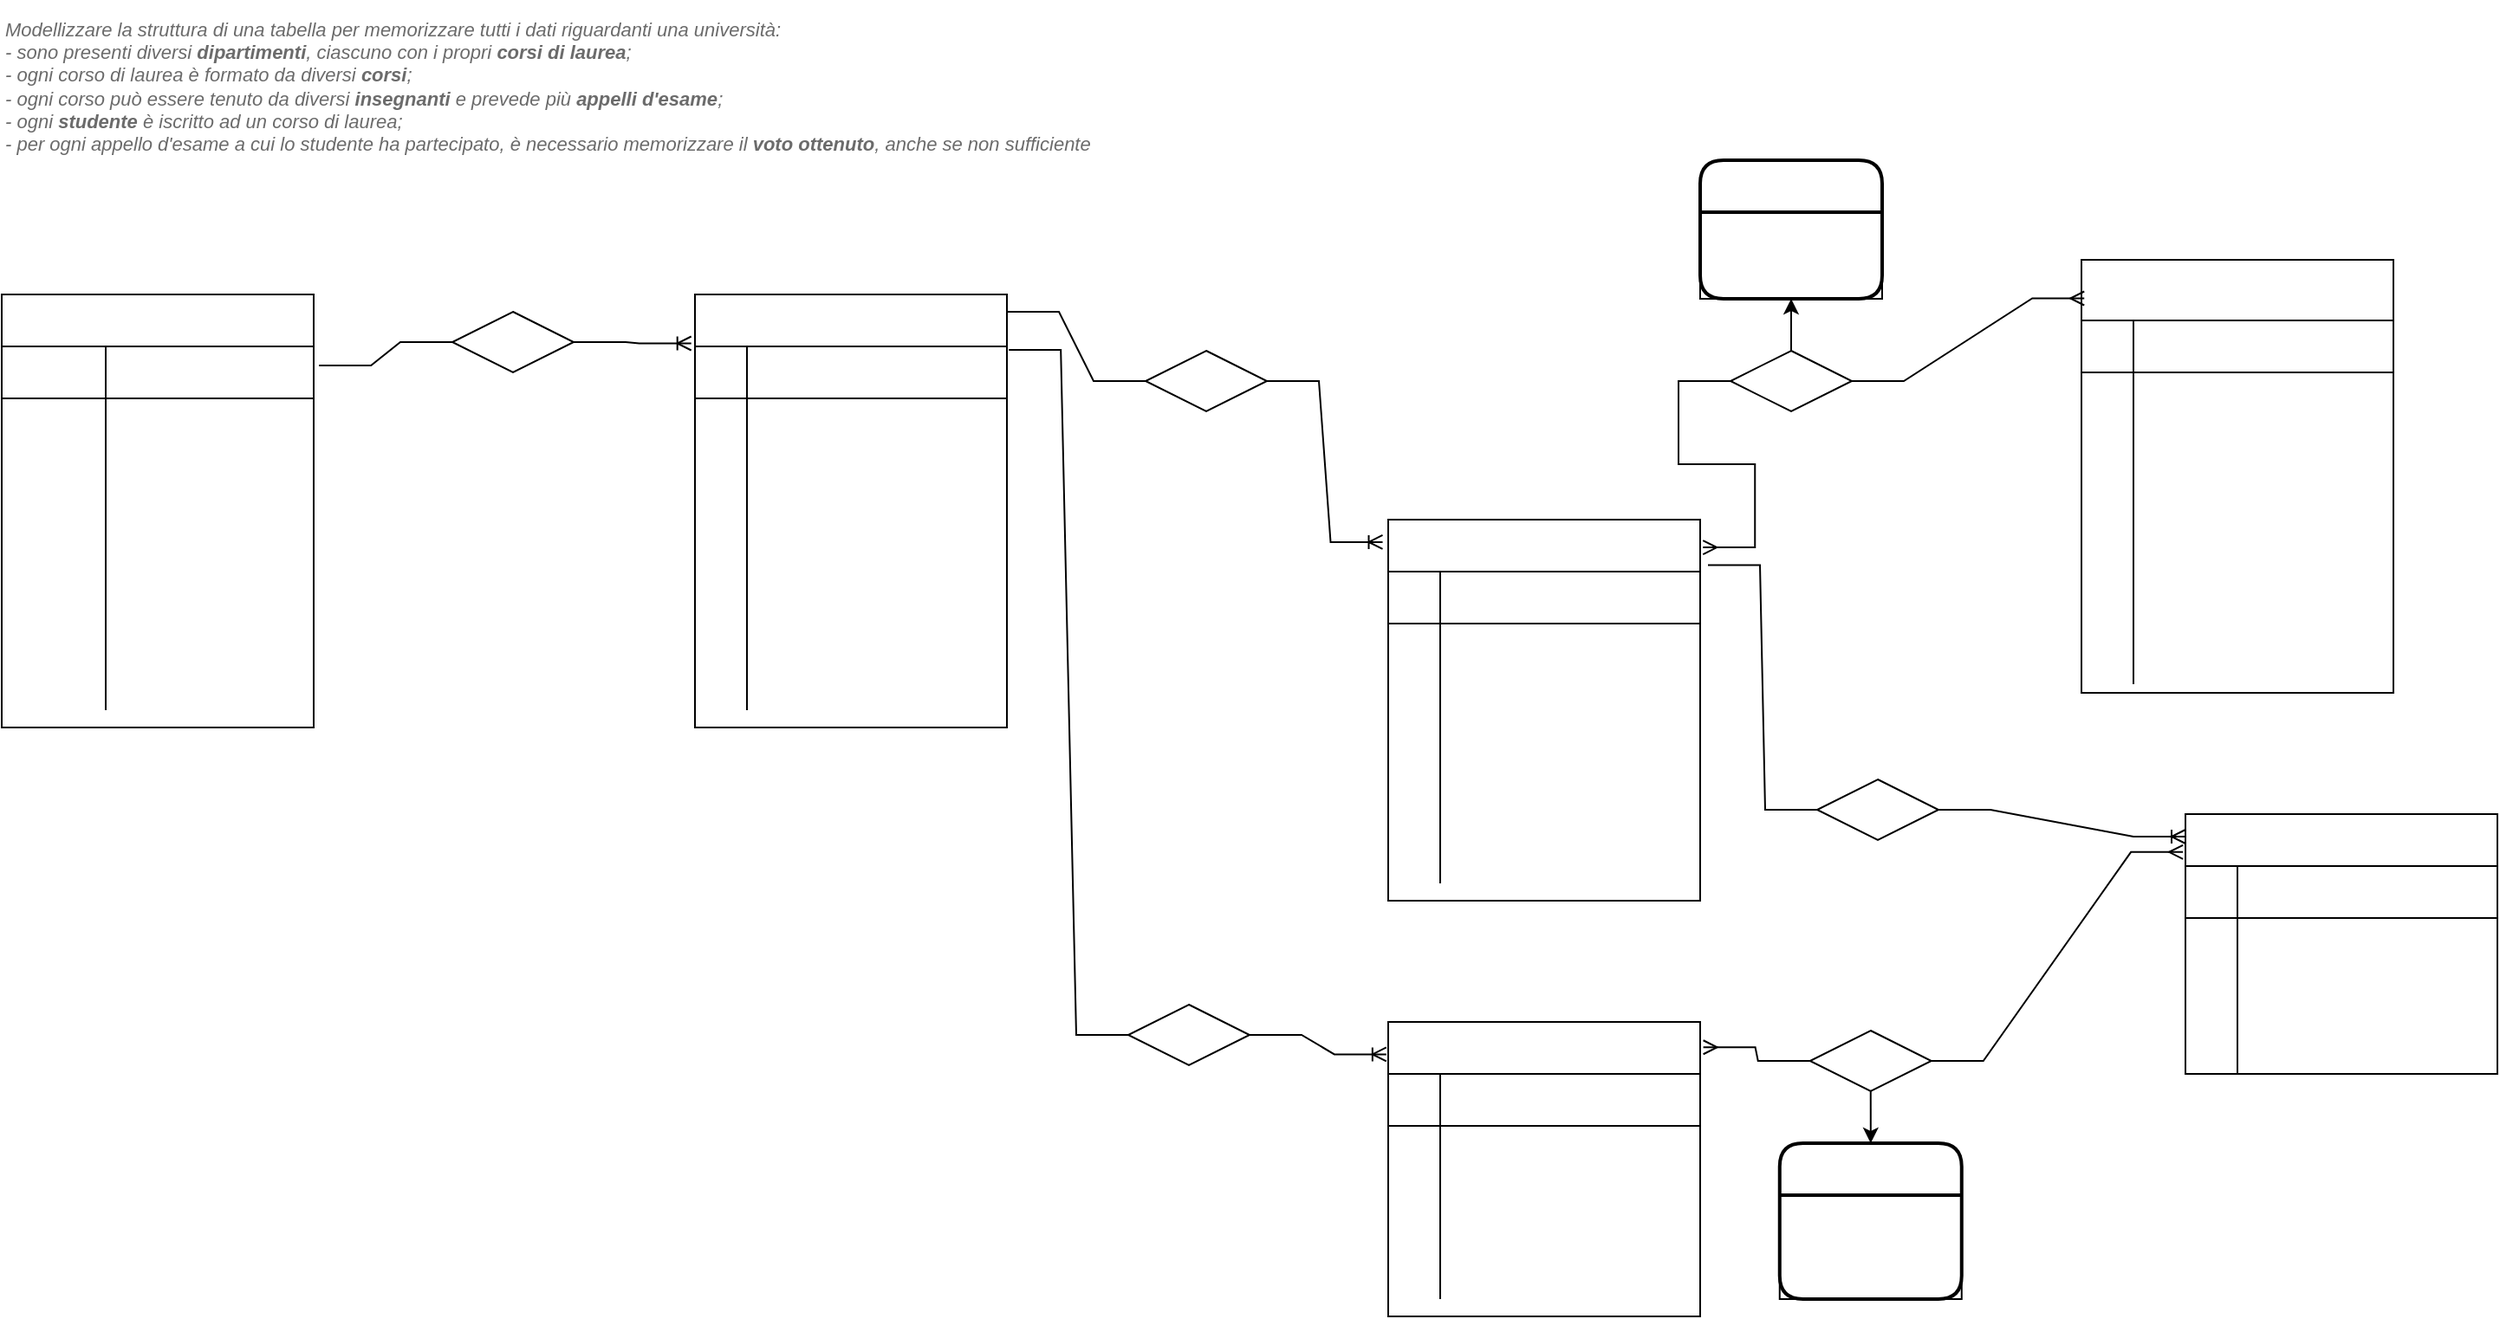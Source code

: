 <mxfile>
    <diagram id="NQWvGVCaXqW3IwU3d1I7" name="Page-1">
        <mxGraphModel dx="1743" dy="1317" grid="0" gridSize="15" guides="1" tooltips="1" connect="1" arrows="1" fold="1" page="1" pageScale="1" pageWidth="1654" pageHeight="1169" background="none" math="0" shadow="0">
            <root>
                <mxCell id="0"/>
                <mxCell id="1" parent="0"/>
                <mxCell id="f3m7gQSX98oSTVzDshyP-1" value="&lt;font color=&quot;#6b6b6b&quot;&gt;&lt;span style=&quot;font-size: 11px&quot;&gt;Modellizzare la struttura di una tabella per memorizzare tutti i dati riguardanti una università:&lt;/span&gt;&lt;br style=&quot;box-sizing: inherit ; font-size: 11px&quot;&gt;&lt;span style=&quot;font-size: 11px&quot;&gt;- sono presenti diversi &lt;b&gt;dipartimenti&lt;/b&gt;, ciascuno con i propri &lt;b&gt;corsi di laurea&lt;/b&gt;;&lt;/span&gt;&lt;br style=&quot;box-sizing: inherit ; font-size: 11px&quot;&gt;&lt;span style=&quot;font-size: 11px&quot;&gt;- ogni corso di laurea è formato da diversi &lt;b&gt;corsi&lt;/b&gt;;&lt;/span&gt;&lt;br style=&quot;box-sizing: inherit ; font-size: 11px&quot;&gt;&lt;span style=&quot;font-size: 11px&quot;&gt;- ogni corso può essere tenuto da diversi &lt;b&gt;insegnanti &lt;/b&gt;e prevede più &lt;b&gt;appelli d'esame&lt;/b&gt;;&lt;/span&gt;&lt;br style=&quot;box-sizing: inherit ; font-size: 11px&quot;&gt;&lt;span style=&quot;font-size: 11px&quot;&gt;- ogni &lt;b&gt;studente &lt;/b&gt;è iscritto ad un corso di laurea;&lt;/span&gt;&lt;br style=&quot;box-sizing: inherit ; font-size: 11px&quot;&gt;&lt;span style=&quot;font-size: 11px&quot;&gt;- per ogni appello d'esame a cui lo studente ha partecipato, è necessario memorizzare il &lt;b&gt;voto ottenuto&lt;/b&gt;, anche se non sufficiente&lt;/span&gt;&lt;/font&gt;" style="text;html=1;strokeColor=none;fillColor=none;align=left;verticalAlign=middle;whiteSpace=wrap;rounded=0;fontColor=#A3A3A3;fontStyle=2;fontSize=11;" parent="1" vertex="1">
                    <mxGeometry x="40" y="30" width="640" height="100" as="geometry"/>
                </mxCell>
                <mxCell id="f3m7gQSX98oSTVzDshyP-2" value="departments" style="shape=table;startSize=30;container=1;collapsible=1;childLayout=tableLayout;fixedRows=1;rowLines=0;fontStyle=1;align=center;resizeLast=1;labelBackgroundColor=none;fontSize=11;fontColor=#FFFFFF;" parent="1" vertex="1">
                    <mxGeometry x="40" y="200" width="180" height="250" as="geometry"/>
                </mxCell>
                <mxCell id="f3m7gQSX98oSTVzDshyP-3" value="" style="shape=partialRectangle;collapsible=0;dropTarget=0;pointerEvents=0;fillColor=none;top=0;left=0;bottom=1;right=0;points=[[0,0.5],[1,0.5]];portConstraint=eastwest;labelBackgroundColor=none;fontSize=11;fontColor=#FFFFFF;" parent="f3m7gQSX98oSTVzDshyP-2" vertex="1">
                    <mxGeometry y="30" width="180" height="30" as="geometry"/>
                </mxCell>
                <mxCell id="f3m7gQSX98oSTVzDshyP-4" value="PK, AI" style="shape=partialRectangle;connectable=0;fillColor=none;top=0;left=0;bottom=0;right=0;fontStyle=1;overflow=hidden;labelBackgroundColor=none;fontSize=11;fontColor=#FFFFFF;" parent="f3m7gQSX98oSTVzDshyP-3" vertex="1">
                    <mxGeometry width="60" height="30" as="geometry">
                        <mxRectangle width="60" height="30" as="alternateBounds"/>
                    </mxGeometry>
                </mxCell>
                <mxCell id="f3m7gQSX98oSTVzDshyP-5" value="id" style="shape=partialRectangle;connectable=0;fillColor=none;top=0;left=0;bottom=0;right=0;align=left;spacingLeft=6;fontStyle=5;overflow=hidden;labelBackgroundColor=none;fontSize=11;fontColor=#FFFFFF;" parent="f3m7gQSX98oSTVzDshyP-3" vertex="1">
                    <mxGeometry x="60" width="120" height="30" as="geometry">
                        <mxRectangle width="120" height="30" as="alternateBounds"/>
                    </mxGeometry>
                </mxCell>
                <mxCell id="2" value="" style="shape=partialRectangle;collapsible=0;dropTarget=0;pointerEvents=0;fillColor=none;top=0;left=0;bottom=0;right=0;points=[[0,0.5],[1,0.5]];portConstraint=eastwest;labelBackgroundColor=none;fontSize=11;fontColor=#FFFFFF;" vertex="1" parent="f3m7gQSX98oSTVzDshyP-2">
                    <mxGeometry y="60" width="180" height="30" as="geometry"/>
                </mxCell>
                <mxCell id="3" value="" style="shape=partialRectangle;connectable=0;fillColor=none;top=0;left=0;bottom=0;right=0;editable=1;overflow=hidden;labelBackgroundColor=none;fontSize=11;fontColor=#FFFFFF;" vertex="1" parent="2">
                    <mxGeometry width="60" height="30" as="geometry">
                        <mxRectangle width="60" height="30" as="alternateBounds"/>
                    </mxGeometry>
                </mxCell>
                <mxCell id="4" value="name" style="shape=partialRectangle;connectable=0;fillColor=none;top=0;left=0;bottom=0;right=0;align=left;spacingLeft=6;overflow=hidden;labelBackgroundColor=none;fontSize=11;fontColor=#FFFFFF;" vertex="1" parent="2">
                    <mxGeometry x="60" width="120" height="30" as="geometry">
                        <mxRectangle width="120" height="30" as="alternateBounds"/>
                    </mxGeometry>
                </mxCell>
                <mxCell id="f3m7gQSX98oSTVzDshyP-6" value="" style="shape=partialRectangle;collapsible=0;dropTarget=0;pointerEvents=0;fillColor=none;top=0;left=0;bottom=0;right=0;points=[[0,0.5],[1,0.5]];portConstraint=eastwest;labelBackgroundColor=none;fontSize=11;fontColor=#FFFFFF;" parent="f3m7gQSX98oSTVzDshyP-2" vertex="1">
                    <mxGeometry y="90" width="180" height="30" as="geometry"/>
                </mxCell>
                <mxCell id="f3m7gQSX98oSTVzDshyP-7" value="" style="shape=partialRectangle;connectable=0;fillColor=none;top=0;left=0;bottom=0;right=0;editable=1;overflow=hidden;labelBackgroundColor=none;fontSize=11;fontColor=#FFFFFF;" parent="f3m7gQSX98oSTVzDshyP-6" vertex="1">
                    <mxGeometry width="60" height="30" as="geometry">
                        <mxRectangle width="60" height="30" as="alternateBounds"/>
                    </mxGeometry>
                </mxCell>
                <mxCell id="f3m7gQSX98oSTVzDshyP-8" value="head_of_department" style="shape=partialRectangle;connectable=0;fillColor=none;top=0;left=0;bottom=0;right=0;align=left;spacingLeft=6;overflow=hidden;labelBackgroundColor=none;fontSize=11;fontColor=#FFFFFF;" parent="f3m7gQSX98oSTVzDshyP-6" vertex="1">
                    <mxGeometry x="60" width="120" height="30" as="geometry">
                        <mxRectangle width="120" height="30" as="alternateBounds"/>
                    </mxGeometry>
                </mxCell>
                <mxCell id="20" value="" style="shape=partialRectangle;collapsible=0;dropTarget=0;pointerEvents=0;fillColor=none;top=0;left=0;bottom=0;right=0;points=[[0,0.5],[1,0.5]];portConstraint=eastwest;labelBackgroundColor=none;fontSize=11;fontColor=#FFFFFF;" vertex="1" parent="f3m7gQSX98oSTVzDshyP-2">
                    <mxGeometry y="120" width="180" height="30" as="geometry"/>
                </mxCell>
                <mxCell id="21" value="" style="shape=partialRectangle;connectable=0;fillColor=none;top=0;left=0;bottom=0;right=0;editable=1;overflow=hidden;labelBackgroundColor=none;fontSize=11;fontColor=#FFFFFF;" vertex="1" parent="20">
                    <mxGeometry width="60" height="30" as="geometry">
                        <mxRectangle width="60" height="30" as="alternateBounds"/>
                    </mxGeometry>
                </mxCell>
                <mxCell id="22" value="website" style="shape=partialRectangle;connectable=0;fillColor=none;top=0;left=0;bottom=0;right=0;align=left;spacingLeft=6;overflow=hidden;labelBackgroundColor=none;fontSize=11;fontColor=#FFFFFF;" vertex="1" parent="20">
                    <mxGeometry x="60" width="120" height="30" as="geometry">
                        <mxRectangle width="120" height="30" as="alternateBounds"/>
                    </mxGeometry>
                </mxCell>
                <mxCell id="5" value="" style="shape=partialRectangle;collapsible=0;dropTarget=0;pointerEvents=0;fillColor=none;top=0;left=0;bottom=0;right=0;points=[[0,0.5],[1,0.5]];portConstraint=eastwest;labelBackgroundColor=none;fontSize=11;fontColor=#FFFFFF;" vertex="1" parent="f3m7gQSX98oSTVzDshyP-2">
                    <mxGeometry y="150" width="180" height="30" as="geometry"/>
                </mxCell>
                <mxCell id="6" value="" style="shape=partialRectangle;connectable=0;fillColor=none;top=0;left=0;bottom=0;right=0;editable=1;overflow=hidden;labelBackgroundColor=none;fontSize=11;fontColor=#FFFFFF;" vertex="1" parent="5">
                    <mxGeometry width="60" height="30" as="geometry">
                        <mxRectangle width="60" height="30" as="alternateBounds"/>
                    </mxGeometry>
                </mxCell>
                <mxCell id="7" value="address" style="shape=partialRectangle;connectable=0;fillColor=none;top=0;left=0;bottom=0;right=0;align=left;spacingLeft=6;overflow=hidden;labelBackgroundColor=none;fontSize=11;fontColor=#FFFFFF;" vertex="1" parent="5">
                    <mxGeometry x="60" width="120" height="30" as="geometry">
                        <mxRectangle width="120" height="30" as="alternateBounds"/>
                    </mxGeometry>
                </mxCell>
                <mxCell id="8" value="" style="shape=partialRectangle;collapsible=0;dropTarget=0;pointerEvents=0;fillColor=none;top=0;left=0;bottom=0;right=0;points=[[0,0.5],[1,0.5]];portConstraint=eastwest;labelBackgroundColor=none;fontSize=11;fontColor=#FFFFFF;" vertex="1" parent="f3m7gQSX98oSTVzDshyP-2">
                    <mxGeometry y="180" width="180" height="30" as="geometry"/>
                </mxCell>
                <mxCell id="9" value="" style="shape=partialRectangle;connectable=0;fillColor=none;top=0;left=0;bottom=0;right=0;editable=1;overflow=hidden;labelBackgroundColor=none;fontSize=11;fontColor=#FFFFFF;" vertex="1" parent="8">
                    <mxGeometry width="60" height="30" as="geometry">
                        <mxRectangle width="60" height="30" as="alternateBounds"/>
                    </mxGeometry>
                </mxCell>
                <mxCell id="10" value="phone" style="shape=partialRectangle;connectable=0;fillColor=none;top=0;left=0;bottom=0;right=0;align=left;spacingLeft=6;overflow=hidden;labelBackgroundColor=none;fontSize=11;fontColor=#FFFFFF;" vertex="1" parent="8">
                    <mxGeometry x="60" width="120" height="30" as="geometry">
                        <mxRectangle width="120" height="30" as="alternateBounds"/>
                    </mxGeometry>
                </mxCell>
                <mxCell id="14" value="" style="shape=partialRectangle;collapsible=0;dropTarget=0;pointerEvents=0;fillColor=none;top=0;left=0;bottom=0;right=0;points=[[0,0.5],[1,0.5]];portConstraint=eastwest;labelBackgroundColor=none;fontSize=11;fontColor=#FFFFFF;" vertex="1" parent="f3m7gQSX98oSTVzDshyP-2">
                    <mxGeometry y="210" width="180" height="30" as="geometry"/>
                </mxCell>
                <mxCell id="15" value="" style="shape=partialRectangle;connectable=0;fillColor=none;top=0;left=0;bottom=0;right=0;editable=1;overflow=hidden;labelBackgroundColor=none;fontSize=11;fontColor=#FFFFFF;" vertex="1" parent="14">
                    <mxGeometry width="60" height="30" as="geometry">
                        <mxRectangle width="60" height="30" as="alternateBounds"/>
                    </mxGeometry>
                </mxCell>
                <mxCell id="16" value="mail" style="shape=partialRectangle;connectable=0;fillColor=none;top=0;left=0;bottom=0;right=0;align=left;spacingLeft=6;overflow=hidden;labelBackgroundColor=none;fontSize=11;fontColor=#FFFFFF;" vertex="1" parent="14">
                    <mxGeometry x="60" width="120" height="30" as="geometry">
                        <mxRectangle width="120" height="30" as="alternateBounds"/>
                    </mxGeometry>
                </mxCell>
                <mxCell id="f3m7gQSX98oSTVzDshyP-54" value="bachelors" style="shape=table;startSize=30;container=1;collapsible=1;childLayout=tableLayout;fixedRows=1;rowLines=0;fontStyle=1;align=center;resizeLast=1;labelBackgroundColor=none;fontSize=11;fontColor=#FFFFFF;" parent="1" vertex="1">
                    <mxGeometry x="440" y="200" width="180" height="250" as="geometry"/>
                </mxCell>
                <mxCell id="f3m7gQSX98oSTVzDshyP-55" value="" style="shape=partialRectangle;collapsible=0;dropTarget=0;pointerEvents=0;fillColor=none;top=0;left=0;bottom=1;right=0;points=[[0,0.5],[1,0.5]];portConstraint=eastwest;labelBackgroundColor=none;fontSize=11;fontColor=#FFFFFF;" parent="f3m7gQSX98oSTVzDshyP-54" vertex="1">
                    <mxGeometry y="30" width="180" height="30" as="geometry"/>
                </mxCell>
                <mxCell id="f3m7gQSX98oSTVzDshyP-56" value="PK" style="shape=partialRectangle;connectable=0;fillColor=none;top=0;left=0;bottom=0;right=0;fontStyle=1;overflow=hidden;labelBackgroundColor=none;fontSize=11;fontColor=#FFFFFF;" parent="f3m7gQSX98oSTVzDshyP-55" vertex="1">
                    <mxGeometry width="30" height="30" as="geometry">
                        <mxRectangle width="30" height="30" as="alternateBounds"/>
                    </mxGeometry>
                </mxCell>
                <mxCell id="f3m7gQSX98oSTVzDshyP-57" value="id" style="shape=partialRectangle;connectable=0;fillColor=none;top=0;left=0;bottom=0;right=0;align=left;spacingLeft=6;fontStyle=5;overflow=hidden;labelBackgroundColor=none;fontSize=11;fontColor=#FFFFFF;" parent="f3m7gQSX98oSTVzDshyP-55" vertex="1">
                    <mxGeometry x="30" width="150" height="30" as="geometry">
                        <mxRectangle width="150" height="30" as="alternateBounds"/>
                    </mxGeometry>
                </mxCell>
                <mxCell id="f3m7gQSX98oSTVzDshyP-58" value="" style="shape=partialRectangle;collapsible=0;dropTarget=0;pointerEvents=0;fillColor=none;top=0;left=0;bottom=0;right=0;points=[[0,0.5],[1,0.5]];portConstraint=eastwest;labelBackgroundColor=none;fontSize=11;fontColor=#FFFFFF;" parent="f3m7gQSX98oSTVzDshyP-54" vertex="1">
                    <mxGeometry y="60" width="180" height="30" as="geometry"/>
                </mxCell>
                <mxCell id="f3m7gQSX98oSTVzDshyP-59" value="FK" style="shape=partialRectangle;connectable=0;fillColor=none;top=0;left=0;bottom=0;right=0;editable=1;overflow=hidden;labelBackgroundColor=none;fontSize=11;fontColor=#FFFFFF;" parent="f3m7gQSX98oSTVzDshyP-58" vertex="1">
                    <mxGeometry width="30" height="30" as="geometry">
                        <mxRectangle width="30" height="30" as="alternateBounds"/>
                    </mxGeometry>
                </mxCell>
                <mxCell id="f3m7gQSX98oSTVzDshyP-60" value="department_id" style="shape=partialRectangle;connectable=0;fillColor=none;top=0;left=0;bottom=0;right=0;align=left;spacingLeft=6;overflow=hidden;labelBackgroundColor=none;fontSize=11;fontColor=#FFFFFF;" parent="f3m7gQSX98oSTVzDshyP-58" vertex="1">
                    <mxGeometry x="30" width="150" height="30" as="geometry">
                        <mxRectangle width="150" height="30" as="alternateBounds"/>
                    </mxGeometry>
                </mxCell>
                <mxCell id="f3m7gQSX98oSTVzDshyP-83" value="" style="shape=partialRectangle;collapsible=0;dropTarget=0;pointerEvents=0;fillColor=none;top=0;left=0;bottom=0;right=0;points=[[0,0.5],[1,0.5]];portConstraint=eastwest;labelBackgroundColor=none;fontSize=11;fontColor=#FFFFFF;" parent="f3m7gQSX98oSTVzDshyP-54" vertex="1">
                    <mxGeometry y="90" width="180" height="30" as="geometry"/>
                </mxCell>
                <mxCell id="f3m7gQSX98oSTVzDshyP-84" value="" style="shape=partialRectangle;connectable=0;fillColor=none;top=0;left=0;bottom=0;right=0;editable=1;overflow=hidden;labelBackgroundColor=none;fontSize=11;fontColor=#FFFFFF;" parent="f3m7gQSX98oSTVzDshyP-83" vertex="1">
                    <mxGeometry width="30" height="30" as="geometry">
                        <mxRectangle width="30" height="30" as="alternateBounds"/>
                    </mxGeometry>
                </mxCell>
                <mxCell id="f3m7gQSX98oSTVzDshyP-85" value="name" style="shape=partialRectangle;connectable=0;fillColor=none;top=0;left=0;bottom=0;right=0;align=left;spacingLeft=6;overflow=hidden;labelBackgroundColor=none;fontSize=11;fontColor=#FFFFFF;" parent="f3m7gQSX98oSTVzDshyP-83" vertex="1">
                    <mxGeometry x="30" width="150" height="30" as="geometry">
                        <mxRectangle width="150" height="30" as="alternateBounds"/>
                    </mxGeometry>
                </mxCell>
                <mxCell id="f3m7gQSX98oSTVzDshyP-95" value="" style="shape=partialRectangle;collapsible=0;dropTarget=0;pointerEvents=0;fillColor=none;top=0;left=0;bottom=0;right=0;points=[[0,0.5],[1,0.5]];portConstraint=eastwest;labelBackgroundColor=none;fontSize=11;fontColor=#FFFFFF;" parent="f3m7gQSX98oSTVzDshyP-54" vertex="1">
                    <mxGeometry y="120" width="180" height="30" as="geometry"/>
                </mxCell>
                <mxCell id="f3m7gQSX98oSTVzDshyP-96" value="" style="shape=partialRectangle;connectable=0;fillColor=none;top=0;left=0;bottom=0;right=0;editable=1;overflow=hidden;labelBackgroundColor=none;fontSize=11;fontColor=#FFFFFF;" parent="f3m7gQSX98oSTVzDshyP-95" vertex="1">
                    <mxGeometry width="30" height="30" as="geometry">
                        <mxRectangle width="30" height="30" as="alternateBounds"/>
                    </mxGeometry>
                </mxCell>
                <mxCell id="f3m7gQSX98oSTVzDshyP-97" value="duration" style="shape=partialRectangle;connectable=0;fillColor=none;top=0;left=0;bottom=0;right=0;align=left;spacingLeft=6;overflow=hidden;labelBackgroundColor=none;fontSize=11;fontColor=#FFFFFF;" parent="f3m7gQSX98oSTVzDshyP-95" vertex="1">
                    <mxGeometry x="30" width="150" height="30" as="geometry">
                        <mxRectangle width="150" height="30" as="alternateBounds"/>
                    </mxGeometry>
                </mxCell>
                <mxCell id="11" value="" style="shape=partialRectangle;collapsible=0;dropTarget=0;pointerEvents=0;fillColor=none;top=0;left=0;bottom=0;right=0;points=[[0,0.5],[1,0.5]];portConstraint=eastwest;labelBackgroundColor=none;fontSize=11;fontColor=#FFFFFF;" vertex="1" parent="f3m7gQSX98oSTVzDshyP-54">
                    <mxGeometry y="150" width="180" height="30" as="geometry"/>
                </mxCell>
                <mxCell id="12" value="" style="shape=partialRectangle;connectable=0;fillColor=none;top=0;left=0;bottom=0;right=0;editable=1;overflow=hidden;labelBackgroundColor=none;fontSize=11;fontColor=#FFFFFF;" vertex="1" parent="11">
                    <mxGeometry width="30" height="30" as="geometry">
                        <mxRectangle width="30" height="30" as="alternateBounds"/>
                    </mxGeometry>
                </mxCell>
                <mxCell id="13" value="max_students" style="shape=partialRectangle;connectable=0;fillColor=none;top=0;left=0;bottom=0;right=0;align=left;spacingLeft=6;overflow=hidden;labelBackgroundColor=none;fontSize=11;fontColor=#FFFFFF;" vertex="1" parent="11">
                    <mxGeometry x="30" width="150" height="30" as="geometry">
                        <mxRectangle width="150" height="30" as="alternateBounds"/>
                    </mxGeometry>
                </mxCell>
                <mxCell id="17" value="" style="shape=partialRectangle;collapsible=0;dropTarget=0;pointerEvents=0;fillColor=none;top=0;left=0;bottom=0;right=0;points=[[0,0.5],[1,0.5]];portConstraint=eastwest;labelBackgroundColor=none;fontSize=11;fontColor=#FFFFFF;" vertex="1" parent="f3m7gQSX98oSTVzDshyP-54">
                    <mxGeometry y="180" width="180" height="30" as="geometry"/>
                </mxCell>
                <mxCell id="18" value="" style="shape=partialRectangle;connectable=0;fillColor=none;top=0;left=0;bottom=0;right=0;editable=1;overflow=hidden;labelBackgroundColor=none;fontSize=11;fontColor=#FFFFFF;" vertex="1" parent="17">
                    <mxGeometry width="30" height="30" as="geometry">
                        <mxRectangle width="30" height="30" as="alternateBounds"/>
                    </mxGeometry>
                </mxCell>
                <mxCell id="19" value="head_of_bachelor" style="shape=partialRectangle;connectable=0;fillColor=none;top=0;left=0;bottom=0;right=0;align=left;spacingLeft=6;overflow=hidden;labelBackgroundColor=none;fontSize=11;fontColor=#FFFFFF;" vertex="1" parent="17">
                    <mxGeometry x="30" width="150" height="30" as="geometry">
                        <mxRectangle width="150" height="30" as="alternateBounds"/>
                    </mxGeometry>
                </mxCell>
                <mxCell id="f3m7gQSX98oSTVzDshyP-61" value="" style="shape=partialRectangle;collapsible=0;dropTarget=0;pointerEvents=0;fillColor=none;top=0;left=0;bottom=0;right=0;points=[[0,0.5],[1,0.5]];portConstraint=eastwest;labelBackgroundColor=none;fontSize=11;fontColor=#FFFFFF;" parent="f3m7gQSX98oSTVzDshyP-54" vertex="1">
                    <mxGeometry y="210" width="180" height="30" as="geometry"/>
                </mxCell>
                <mxCell id="f3m7gQSX98oSTVzDshyP-62" value="" style="shape=partialRectangle;connectable=0;fillColor=none;top=0;left=0;bottom=0;right=0;editable=1;overflow=hidden;labelBackgroundColor=none;fontSize=11;fontColor=#FFFFFF;" parent="f3m7gQSX98oSTVzDshyP-61" vertex="1">
                    <mxGeometry width="30" height="30" as="geometry">
                        <mxRectangle width="30" height="30" as="alternateBounds"/>
                    </mxGeometry>
                </mxCell>
                <mxCell id="f3m7gQSX98oSTVzDshyP-63" value="website" style="shape=partialRectangle;connectable=0;fillColor=none;top=0;left=0;bottom=0;right=0;align=left;spacingLeft=6;overflow=hidden;labelBackgroundColor=none;fontSize=11;fontColor=#FFFFFF;" parent="f3m7gQSX98oSTVzDshyP-61" vertex="1">
                    <mxGeometry x="30" width="150" height="30" as="geometry">
                        <mxRectangle width="150" height="30" as="alternateBounds"/>
                    </mxGeometry>
                </mxCell>
                <mxCell id="f3m7gQSX98oSTVzDshyP-67" value="courses" style="shape=table;startSize=30;container=1;collapsible=1;childLayout=tableLayout;fixedRows=1;rowLines=0;fontStyle=1;align=center;resizeLast=1;labelBackgroundColor=none;fontSize=11;fontColor=#FFFFFF;" parent="1" vertex="1">
                    <mxGeometry x="840" y="330" width="180" height="220" as="geometry"/>
                </mxCell>
                <mxCell id="f3m7gQSX98oSTVzDshyP-68" value="" style="shape=partialRectangle;collapsible=0;dropTarget=0;pointerEvents=0;fillColor=none;top=0;left=0;bottom=1;right=0;points=[[0,0.5],[1,0.5]];portConstraint=eastwest;labelBackgroundColor=none;fontSize=11;fontColor=#FFFFFF;" parent="f3m7gQSX98oSTVzDshyP-67" vertex="1">
                    <mxGeometry y="30" width="180" height="30" as="geometry"/>
                </mxCell>
                <mxCell id="f3m7gQSX98oSTVzDshyP-69" value="PK" style="shape=partialRectangle;connectable=0;fillColor=none;top=0;left=0;bottom=0;right=0;fontStyle=1;overflow=hidden;labelBackgroundColor=none;fontSize=11;fontColor=#FFFFFF;" parent="f3m7gQSX98oSTVzDshyP-68" vertex="1">
                    <mxGeometry width="30" height="30" as="geometry">
                        <mxRectangle width="30" height="30" as="alternateBounds"/>
                    </mxGeometry>
                </mxCell>
                <mxCell id="f3m7gQSX98oSTVzDshyP-70" value="id" style="shape=partialRectangle;connectable=0;fillColor=none;top=0;left=0;bottom=0;right=0;align=left;spacingLeft=6;fontStyle=5;overflow=hidden;labelBackgroundColor=none;fontSize=11;fontColor=#FFFFFF;" parent="f3m7gQSX98oSTVzDshyP-68" vertex="1">
                    <mxGeometry x="30" width="150" height="30" as="geometry">
                        <mxRectangle width="150" height="30" as="alternateBounds"/>
                    </mxGeometry>
                </mxCell>
                <mxCell id="f3m7gQSX98oSTVzDshyP-71" value="" style="shape=partialRectangle;collapsible=0;dropTarget=0;pointerEvents=0;fillColor=none;top=0;left=0;bottom=0;right=0;points=[[0,0.5],[1,0.5]];portConstraint=eastwest;labelBackgroundColor=none;fontSize=11;fontColor=#FFFFFF;" parent="f3m7gQSX98oSTVzDshyP-67" vertex="1">
                    <mxGeometry y="60" width="180" height="30" as="geometry"/>
                </mxCell>
                <mxCell id="f3m7gQSX98oSTVzDshyP-72" value="FK" style="shape=partialRectangle;connectable=0;fillColor=none;top=0;left=0;bottom=0;right=0;editable=1;overflow=hidden;labelBackgroundColor=none;fontSize=11;fontColor=#FFFFFF;" parent="f3m7gQSX98oSTVzDshyP-71" vertex="1">
                    <mxGeometry width="30" height="30" as="geometry">
                        <mxRectangle width="30" height="30" as="alternateBounds"/>
                    </mxGeometry>
                </mxCell>
                <mxCell id="f3m7gQSX98oSTVzDshyP-73" value="bachelor_id" style="shape=partialRectangle;connectable=0;fillColor=none;top=0;left=0;bottom=0;right=0;align=left;spacingLeft=6;overflow=hidden;labelBackgroundColor=none;fontSize=11;fontColor=#FFFFFF;" parent="f3m7gQSX98oSTVzDshyP-71" vertex="1">
                    <mxGeometry x="30" width="150" height="30" as="geometry">
                        <mxRectangle width="150" height="30" as="alternateBounds"/>
                    </mxGeometry>
                </mxCell>
                <mxCell id="f3m7gQSX98oSTVzDshyP-87" value="" style="shape=partialRectangle;collapsible=0;dropTarget=0;pointerEvents=0;fillColor=none;top=0;left=0;bottom=0;right=0;points=[[0,0.5],[1,0.5]];portConstraint=eastwest;labelBackgroundColor=none;fontSize=11;fontColor=#FFFFFF;" parent="f3m7gQSX98oSTVzDshyP-67" vertex="1">
                    <mxGeometry y="90" width="180" height="30" as="geometry"/>
                </mxCell>
                <mxCell id="f3m7gQSX98oSTVzDshyP-88" value="" style="shape=partialRectangle;connectable=0;fillColor=none;top=0;left=0;bottom=0;right=0;editable=1;overflow=hidden;labelBackgroundColor=none;fontSize=11;fontColor=#FFFFFF;" parent="f3m7gQSX98oSTVzDshyP-87" vertex="1">
                    <mxGeometry width="30" height="30" as="geometry">
                        <mxRectangle width="30" height="30" as="alternateBounds"/>
                    </mxGeometry>
                </mxCell>
                <mxCell id="f3m7gQSX98oSTVzDshyP-89" value="name" style="shape=partialRectangle;connectable=0;fillColor=none;top=0;left=0;bottom=0;right=0;align=left;spacingLeft=6;overflow=hidden;labelBackgroundColor=none;fontSize=11;fontColor=#FFFFFF;" parent="f3m7gQSX98oSTVzDshyP-87" vertex="1">
                    <mxGeometry x="30" width="150" height="30" as="geometry">
                        <mxRectangle width="150" height="30" as="alternateBounds"/>
                    </mxGeometry>
                </mxCell>
                <mxCell id="f3m7gQSX98oSTVzDshyP-74" value="" style="shape=partialRectangle;collapsible=0;dropTarget=0;pointerEvents=0;fillColor=none;top=0;left=0;bottom=0;right=0;points=[[0,0.5],[1,0.5]];portConstraint=eastwest;labelBackgroundColor=none;fontSize=11;fontColor=#FFFFFF;" parent="f3m7gQSX98oSTVzDshyP-67" vertex="1">
                    <mxGeometry y="120" width="180" height="30" as="geometry"/>
                </mxCell>
                <mxCell id="f3m7gQSX98oSTVzDshyP-75" value="" style="shape=partialRectangle;connectable=0;fillColor=none;top=0;left=0;bottom=0;right=0;editable=1;overflow=hidden;labelBackgroundColor=none;fontSize=11;fontColor=#FFFFFF;" parent="f3m7gQSX98oSTVzDshyP-74" vertex="1">
                    <mxGeometry width="30" height="30" as="geometry">
                        <mxRectangle width="30" height="30" as="alternateBounds"/>
                    </mxGeometry>
                </mxCell>
                <mxCell id="f3m7gQSX98oSTVzDshyP-76" value="cfu" style="shape=partialRectangle;connectable=0;fillColor=none;top=0;left=0;bottom=0;right=0;align=left;spacingLeft=6;overflow=hidden;labelBackgroundColor=none;fontSize=11;fontColor=#FFFFFF;" parent="f3m7gQSX98oSTVzDshyP-74" vertex="1">
                    <mxGeometry x="30" width="150" height="30" as="geometry">
                        <mxRectangle width="150" height="30" as="alternateBounds"/>
                    </mxGeometry>
                </mxCell>
                <mxCell id="f3m7gQSX98oSTVzDshyP-167" value="" style="shape=partialRectangle;collapsible=0;dropTarget=0;pointerEvents=0;fillColor=none;top=0;left=0;bottom=0;right=0;points=[[0,0.5],[1,0.5]];portConstraint=eastwest;labelBackgroundColor=none;fontSize=11;fontColor=#FFFFFF;" parent="f3m7gQSX98oSTVzDshyP-67" vertex="1">
                    <mxGeometry y="150" width="180" height="30" as="geometry"/>
                </mxCell>
                <mxCell id="f3m7gQSX98oSTVzDshyP-168" value="" style="shape=partialRectangle;connectable=0;fillColor=none;top=0;left=0;bottom=0;right=0;editable=1;overflow=hidden;labelBackgroundColor=none;fontSize=11;fontColor=#FFFFFF;" parent="f3m7gQSX98oSTVzDshyP-167" vertex="1">
                    <mxGeometry width="30" height="30" as="geometry">
                        <mxRectangle width="30" height="30" as="alternateBounds"/>
                    </mxGeometry>
                </mxCell>
                <mxCell id="f3m7gQSX98oSTVzDshyP-169" value="year" style="shape=partialRectangle;connectable=0;fillColor=none;top=0;left=0;bottom=0;right=0;align=left;spacingLeft=6;overflow=hidden;labelBackgroundColor=none;fontSize=11;fontColor=#FFFFFF;" parent="f3m7gQSX98oSTVzDshyP-167" vertex="1">
                    <mxGeometry x="30" width="150" height="30" as="geometry">
                        <mxRectangle width="150" height="30" as="alternateBounds"/>
                    </mxGeometry>
                </mxCell>
                <mxCell id="f3m7gQSX98oSTVzDshyP-92" value="" style="shape=partialRectangle;collapsible=0;dropTarget=0;pointerEvents=0;fillColor=none;top=0;left=0;bottom=0;right=0;points=[[0,0.5],[1,0.5]];portConstraint=eastwest;labelBackgroundColor=none;fontSize=11;fontColor=#FFFFFF;" parent="f3m7gQSX98oSTVzDshyP-67" vertex="1">
                    <mxGeometry y="180" width="180" height="30" as="geometry"/>
                </mxCell>
                <mxCell id="f3m7gQSX98oSTVzDshyP-93" value="" style="shape=partialRectangle;connectable=0;fillColor=none;top=0;left=0;bottom=0;right=0;editable=1;overflow=hidden;labelBackgroundColor=none;fontSize=11;fontColor=#FFFFFF;" parent="f3m7gQSX98oSTVzDshyP-92" vertex="1">
                    <mxGeometry width="30" height="30" as="geometry">
                        <mxRectangle width="30" height="30" as="alternateBounds"/>
                    </mxGeometry>
                </mxCell>
                <mxCell id="f3m7gQSX98oSTVzDshyP-94" value="duration" style="shape=partialRectangle;connectable=0;fillColor=none;top=0;left=0;bottom=0;right=0;align=left;spacingLeft=6;overflow=hidden;labelBackgroundColor=none;fontSize=11;fontColor=#FFFFFF;" parent="f3m7gQSX98oSTVzDshyP-92" vertex="1">
                    <mxGeometry x="30" width="150" height="30" as="geometry">
                        <mxRectangle width="150" height="30" as="alternateBounds"/>
                    </mxGeometry>
                </mxCell>
                <mxCell id="f3m7gQSX98oSTVzDshyP-80" value="" style="edgeStyle=entityRelationEdgeStyle;fontSize=12;html=1;endArrow=ERoneToMany;rounded=0;exitX=1;exitY=0.5;exitDx=0;exitDy=0;entryX=-0.012;entryY=0.113;entryDx=0;entryDy=0;entryPerimeter=0;startArrow=none;fontColor=#FFFFFF;" parent="1" source="f3m7gQSX98oSTVzDshyP-81" target="f3m7gQSX98oSTVzDshyP-54" edge="1">
                    <mxGeometry width="100" height="100" relative="1" as="geometry">
                        <mxPoint x="220" y="340" as="sourcePoint"/>
                        <mxPoint x="320" y="240" as="targetPoint"/>
                    </mxGeometry>
                </mxCell>
                <mxCell id="f3m7gQSX98oSTVzDshyP-81" value="&lt;font style=&quot;font-size: 7px&quot;&gt;Relationship&lt;/font&gt;" style="shape=rhombus;perimeter=rhombusPerimeter;whiteSpace=wrap;html=1;align=center;labelBackgroundColor=none;fontSize=11;fontColor=#FFFFFF;" parent="1" vertex="1">
                    <mxGeometry x="300" y="210" width="70" height="35" as="geometry"/>
                </mxCell>
                <mxCell id="f3m7gQSX98oSTVzDshyP-82" value="" style="edgeStyle=entityRelationEdgeStyle;fontSize=12;html=1;endArrow=none;rounded=0;exitX=1.017;exitY=0.164;exitDx=0;exitDy=0;exitPerimeter=0;entryX=0;entryY=0.5;entryDx=0;entryDy=0;fontColor=#FFFFFF;" parent="1" source="f3m7gQSX98oSTVzDshyP-2" target="f3m7gQSX98oSTVzDshyP-81" edge="1">
                    <mxGeometry width="100" height="100" relative="1" as="geometry">
                        <mxPoint x="223.06" y="216.4" as="sourcePoint"/>
                        <mxPoint x="397.84" y="214.69" as="targetPoint"/>
                    </mxGeometry>
                </mxCell>
                <mxCell id="f3m7gQSX98oSTVzDshyP-86" value="" style="edgeStyle=entityRelationEdgeStyle;fontSize=12;html=1;endArrow=ERoneToMany;rounded=0;exitX=1;exitY=0.5;exitDx=0;exitDy=0;entryX=-0.018;entryY=0.059;entryDx=0;entryDy=0;entryPerimeter=0;startArrow=none;fontColor=#FFFFFF;" parent="1" source="f3m7gQSX98oSTVzDshyP-90" target="f3m7gQSX98oSTVzDshyP-67" edge="1">
                    <mxGeometry width="100" height="100" relative="1" as="geometry">
                        <mxPoint x="470" y="370" as="sourcePoint"/>
                        <mxPoint x="570" y="270" as="targetPoint"/>
                    </mxGeometry>
                </mxCell>
                <mxCell id="f3m7gQSX98oSTVzDshyP-90" value="&lt;font style=&quot;font-size: 7px&quot;&gt;Relationship&lt;/font&gt;" style="shape=rhombus;perimeter=rhombusPerimeter;whiteSpace=wrap;html=1;align=center;labelBackgroundColor=none;fontSize=11;fontColor=#FFFFFF;" parent="1" vertex="1">
                    <mxGeometry x="700" y="232.5" width="70" height="35" as="geometry"/>
                </mxCell>
                <mxCell id="f3m7gQSX98oSTVzDshyP-91" value="" style="edgeStyle=entityRelationEdgeStyle;fontSize=12;html=1;endArrow=none;rounded=0;entryX=0;entryY=0.5;entryDx=0;entryDy=0;fontColor=#FFFFFF;" parent="1" target="f3m7gQSX98oSTVzDshyP-90" edge="1">
                    <mxGeometry width="100" height="100" relative="1" as="geometry">
                        <mxPoint x="620" y="210" as="sourcePoint"/>
                        <mxPoint x="772.16" y="249.36" as="targetPoint"/>
                    </mxGeometry>
                </mxCell>
                <mxCell id="f3m7gQSX98oSTVzDshyP-111" value="professors" style="shape=table;startSize=35;container=1;collapsible=1;childLayout=tableLayout;fixedRows=1;rowLines=0;fontStyle=1;align=center;resizeLast=1;labelBackgroundColor=none;fontSize=11;fontColor=#FFFFFF;" parent="1" vertex="1">
                    <mxGeometry x="1240" y="180" width="180" height="250" as="geometry"/>
                </mxCell>
                <mxCell id="f3m7gQSX98oSTVzDshyP-112" value="" style="shape=partialRectangle;collapsible=0;dropTarget=0;pointerEvents=0;fillColor=none;top=0;left=0;bottom=1;right=0;points=[[0,0.5],[1,0.5]];portConstraint=eastwest;labelBackgroundColor=none;fontSize=11;fontColor=#FFFFFF;" parent="f3m7gQSX98oSTVzDshyP-111" vertex="1">
                    <mxGeometry y="35" width="180" height="30" as="geometry"/>
                </mxCell>
                <mxCell id="f3m7gQSX98oSTVzDshyP-113" value="PK" style="shape=partialRectangle;connectable=0;fillColor=none;top=0;left=0;bottom=0;right=0;fontStyle=1;overflow=hidden;labelBackgroundColor=none;fontSize=11;fontColor=#FFFFFF;" parent="f3m7gQSX98oSTVzDshyP-112" vertex="1">
                    <mxGeometry width="30" height="30" as="geometry">
                        <mxRectangle width="30" height="30" as="alternateBounds"/>
                    </mxGeometry>
                </mxCell>
                <mxCell id="f3m7gQSX98oSTVzDshyP-114" value="id" style="shape=partialRectangle;connectable=0;fillColor=none;top=0;left=0;bottom=0;right=0;align=left;spacingLeft=6;fontStyle=5;overflow=hidden;labelBackgroundColor=none;fontSize=11;fontColor=#FFFFFF;" parent="f3m7gQSX98oSTVzDshyP-112" vertex="1">
                    <mxGeometry x="30" width="150" height="30" as="geometry">
                        <mxRectangle width="150" height="30" as="alternateBounds"/>
                    </mxGeometry>
                </mxCell>
                <mxCell id="f3m7gQSX98oSTVzDshyP-118" value="" style="shape=partialRectangle;collapsible=0;dropTarget=0;pointerEvents=0;fillColor=none;top=0;left=0;bottom=0;right=0;points=[[0,0.5],[1,0.5]];portConstraint=eastwest;labelBackgroundColor=none;fontSize=11;fontColor=#FFFFFF;" parent="f3m7gQSX98oSTVzDshyP-111" vertex="1">
                    <mxGeometry y="65" width="180" height="30" as="geometry"/>
                </mxCell>
                <mxCell id="f3m7gQSX98oSTVzDshyP-119" value="" style="shape=partialRectangle;connectable=0;fillColor=none;top=0;left=0;bottom=0;right=0;editable=1;overflow=hidden;labelBackgroundColor=none;fontSize=11;fontColor=#FFFFFF;" parent="f3m7gQSX98oSTVzDshyP-118" vertex="1">
                    <mxGeometry width="30" height="30" as="geometry">
                        <mxRectangle width="30" height="30" as="alternateBounds"/>
                    </mxGeometry>
                </mxCell>
                <mxCell id="f3m7gQSX98oSTVzDshyP-120" value="name" style="shape=partialRectangle;connectable=0;fillColor=none;top=0;left=0;bottom=0;right=0;align=left;spacingLeft=6;overflow=hidden;labelBackgroundColor=none;fontSize=11;fontColor=#FFFFFF;" parent="f3m7gQSX98oSTVzDshyP-118" vertex="1">
                    <mxGeometry x="30" width="150" height="30" as="geometry">
                        <mxRectangle width="150" height="30" as="alternateBounds"/>
                    </mxGeometry>
                </mxCell>
                <mxCell id="f3m7gQSX98oSTVzDshyP-121" value="" style="shape=partialRectangle;collapsible=0;dropTarget=0;pointerEvents=0;fillColor=none;top=0;left=0;bottom=0;right=0;points=[[0,0.5],[1,0.5]];portConstraint=eastwest;labelBackgroundColor=none;fontSize=11;fontColor=#FFFFFF;" parent="f3m7gQSX98oSTVzDshyP-111" vertex="1">
                    <mxGeometry y="95" width="180" height="30" as="geometry"/>
                </mxCell>
                <mxCell id="f3m7gQSX98oSTVzDshyP-122" value="" style="shape=partialRectangle;connectable=0;fillColor=none;top=0;left=0;bottom=0;right=0;editable=1;overflow=hidden;labelBackgroundColor=none;fontSize=11;fontColor=#FFFFFF;" parent="f3m7gQSX98oSTVzDshyP-121" vertex="1">
                    <mxGeometry width="30" height="30" as="geometry">
                        <mxRectangle width="30" height="30" as="alternateBounds"/>
                    </mxGeometry>
                </mxCell>
                <mxCell id="f3m7gQSX98oSTVzDshyP-123" value="last_name" style="shape=partialRectangle;connectable=0;fillColor=none;top=0;left=0;bottom=0;right=0;align=left;spacingLeft=6;overflow=hidden;labelBackgroundColor=none;fontSize=11;fontColor=#FFFFFF;" parent="f3m7gQSX98oSTVzDshyP-121" vertex="1">
                    <mxGeometry x="30" width="150" height="30" as="geometry">
                        <mxRectangle width="150" height="30" as="alternateBounds"/>
                    </mxGeometry>
                </mxCell>
                <mxCell id="23" value="" style="shape=partialRectangle;collapsible=0;dropTarget=0;pointerEvents=0;fillColor=none;top=0;left=0;bottom=0;right=0;points=[[0,0.5],[1,0.5]];portConstraint=eastwest;labelBackgroundColor=none;fontSize=11;fontColor=#FFFFFF;" vertex="1" parent="f3m7gQSX98oSTVzDshyP-111">
                    <mxGeometry y="125" width="180" height="30" as="geometry"/>
                </mxCell>
                <mxCell id="24" value="" style="shape=partialRectangle;connectable=0;fillColor=none;top=0;left=0;bottom=0;right=0;editable=1;overflow=hidden;labelBackgroundColor=none;fontSize=11;fontColor=#FFFFFF;" vertex="1" parent="23">
                    <mxGeometry width="30" height="30" as="geometry">
                        <mxRectangle width="30" height="30" as="alternateBounds"/>
                    </mxGeometry>
                </mxCell>
                <mxCell id="25" value="bio" style="shape=partialRectangle;connectable=0;fillColor=none;top=0;left=0;bottom=0;right=0;align=left;spacingLeft=6;overflow=hidden;labelBackgroundColor=none;fontSize=11;fontColor=#FFFFFF;" vertex="1" parent="23">
                    <mxGeometry x="30" width="150" height="30" as="geometry">
                        <mxRectangle width="150" height="30" as="alternateBounds"/>
                    </mxGeometry>
                </mxCell>
                <mxCell id="26" value="" style="shape=partialRectangle;collapsible=0;dropTarget=0;pointerEvents=0;fillColor=none;top=0;left=0;bottom=0;right=0;points=[[0,0.5],[1,0.5]];portConstraint=eastwest;labelBackgroundColor=none;fontSize=11;fontColor=#FFFFFF;" vertex="1" parent="f3m7gQSX98oSTVzDshyP-111">
                    <mxGeometry y="155" width="180" height="30" as="geometry"/>
                </mxCell>
                <mxCell id="27" value="" style="shape=partialRectangle;connectable=0;fillColor=none;top=0;left=0;bottom=0;right=0;editable=1;overflow=hidden;labelBackgroundColor=none;fontSize=11;fontColor=#FFFFFF;" vertex="1" parent="26">
                    <mxGeometry width="30" height="30" as="geometry">
                        <mxRectangle width="30" height="30" as="alternateBounds"/>
                    </mxGeometry>
                </mxCell>
                <mxCell id="28" value="mail" style="shape=partialRectangle;connectable=0;fillColor=none;top=0;left=0;bottom=0;right=0;align=left;spacingLeft=6;overflow=hidden;labelBackgroundColor=none;fontSize=11;fontColor=#FFFFFF;" vertex="1" parent="26">
                    <mxGeometry x="30" width="150" height="30" as="geometry">
                        <mxRectangle width="150" height="30" as="alternateBounds"/>
                    </mxGeometry>
                </mxCell>
                <mxCell id="29" value="" style="shape=partialRectangle;collapsible=0;dropTarget=0;pointerEvents=0;fillColor=none;top=0;left=0;bottom=0;right=0;points=[[0,0.5],[1,0.5]];portConstraint=eastwest;labelBackgroundColor=none;fontSize=11;fontColor=#FFFFFF;" vertex="1" parent="f3m7gQSX98oSTVzDshyP-111">
                    <mxGeometry y="185" width="180" height="30" as="geometry"/>
                </mxCell>
                <mxCell id="30" value="" style="shape=partialRectangle;connectable=0;fillColor=none;top=0;left=0;bottom=0;right=0;editable=1;overflow=hidden;labelBackgroundColor=none;fontSize=11;fontColor=#FFFFFF;" vertex="1" parent="29">
                    <mxGeometry width="30" height="30" as="geometry">
                        <mxRectangle width="30" height="30" as="alternateBounds"/>
                    </mxGeometry>
                </mxCell>
                <mxCell id="31" value="number" style="shape=partialRectangle;connectable=0;fillColor=none;top=0;left=0;bottom=0;right=0;align=left;spacingLeft=6;overflow=hidden;labelBackgroundColor=none;fontSize=11;fontColor=#FFFFFF;" vertex="1" parent="29">
                    <mxGeometry x="30" width="150" height="30" as="geometry">
                        <mxRectangle width="150" height="30" as="alternateBounds"/>
                    </mxGeometry>
                </mxCell>
                <mxCell id="f3m7gQSX98oSTVzDshyP-124" value="" style="shape=partialRectangle;collapsible=0;dropTarget=0;pointerEvents=0;fillColor=none;top=0;left=0;bottom=0;right=0;points=[[0,0.5],[1,0.5]];portConstraint=eastwest;labelBackgroundColor=none;fontSize=11;fontColor=#FFFFFF;" parent="f3m7gQSX98oSTVzDshyP-111" vertex="1">
                    <mxGeometry y="215" width="180" height="30" as="geometry"/>
                </mxCell>
                <mxCell id="f3m7gQSX98oSTVzDshyP-125" value="" style="shape=partialRectangle;connectable=0;fillColor=none;top=0;left=0;bottom=0;right=0;editable=1;overflow=hidden;labelBackgroundColor=none;fontSize=11;fontColor=#FFFFFF;" parent="f3m7gQSX98oSTVzDshyP-124" vertex="1">
                    <mxGeometry width="30" height="30" as="geometry">
                        <mxRectangle width="30" height="30" as="alternateBounds"/>
                    </mxGeometry>
                </mxCell>
                <mxCell id="f3m7gQSX98oSTVzDshyP-126" value="contract" style="shape=partialRectangle;connectable=0;fillColor=none;top=0;left=0;bottom=0;right=0;align=left;spacingLeft=6;overflow=hidden;labelBackgroundColor=none;fontSize=11;fontColor=#FFFFFF;" parent="f3m7gQSX98oSTVzDshyP-124" vertex="1">
                    <mxGeometry x="30" width="150" height="30" as="geometry">
                        <mxRectangle width="150" height="30" as="alternateBounds"/>
                    </mxGeometry>
                </mxCell>
                <mxCell id="f3m7gQSX98oSTVzDshyP-130" value="" style="edgeStyle=entityRelationEdgeStyle;fontSize=12;html=1;endArrow=ERmany;startArrow=none;rounded=0;entryX=0.009;entryY=0.089;entryDx=0;entryDy=0;entryPerimeter=0;exitX=1;exitY=0.5;exitDx=0;exitDy=0;fontColor=#FFFFFF;" parent="1" source="f3m7gQSX98oSTVzDshyP-131" target="f3m7gQSX98oSTVzDshyP-111" edge="1">
                    <mxGeometry width="100" height="100" relative="1" as="geometry">
                        <mxPoint x="910" y="500" as="sourcePoint"/>
                        <mxPoint x="1010" y="400" as="targetPoint"/>
                    </mxGeometry>
                </mxCell>
                <mxCell id="f3m7gQSX98oSTVzDshyP-136" style="edgeStyle=orthogonalEdgeStyle;rounded=0;orthogonalLoop=1;jettySize=auto;html=1;exitX=0.5;exitY=0;exitDx=0;exitDy=0;fontSize=7;entryX=0.5;entryY=1;entryDx=0;entryDy=0;fontColor=#FFFFFF;" parent="1" source="f3m7gQSX98oSTVzDshyP-131" target="f3m7gQSX98oSTVzDshyP-142" edge="1">
                    <mxGeometry relative="1" as="geometry">
                        <mxPoint x="1105.207" y="110" as="targetPoint"/>
                    </mxGeometry>
                </mxCell>
                <mxCell id="f3m7gQSX98oSTVzDshyP-131" value="&lt;font style=&quot;font-size: 7px&quot;&gt;Relationship&lt;/font&gt;" style="shape=rhombus;perimeter=rhombusPerimeter;whiteSpace=wrap;html=1;align=center;labelBackgroundColor=none;fontSize=11;fontColor=#FFFFFF;" parent="1" vertex="1">
                    <mxGeometry x="1037.5" y="232.5" width="70" height="35" as="geometry"/>
                </mxCell>
                <mxCell id="f3m7gQSX98oSTVzDshyP-134" value="" style="edgeStyle=entityRelationEdgeStyle;fontSize=12;html=1;endArrow=none;startArrow=ERmany;rounded=0;entryX=0;entryY=0.5;entryDx=0;entryDy=0;exitX=1.009;exitY=0.073;exitDx=0;exitDy=0;exitPerimeter=0;fontColor=#FFFFFF;" parent="1" source="f3m7gQSX98oSTVzDshyP-67" target="f3m7gQSX98oSTVzDshyP-131" edge="1">
                    <mxGeometry width="100" height="100" relative="1" as="geometry">
                        <mxPoint x="1031.62" y="213.87" as="sourcePoint"/>
                        <mxPoint x="1191.62" y="259.24" as="targetPoint"/>
                    </mxGeometry>
                </mxCell>
                <mxCell id="f3m7gQSX98oSTVzDshyP-141" value="course/prof" style="swimlane;childLayout=stackLayout;horizontal=1;startSize=30;horizontalStack=0;rounded=1;fontSize=14;fontStyle=0;strokeWidth=2;resizeParent=0;resizeLast=1;shadow=0;dashed=0;align=center;labelBackgroundColor=none;fontColor=#FFFFFF;" parent="1" vertex="1">
                    <mxGeometry x="1020" y="122.5" width="105" height="80" as="geometry"/>
                </mxCell>
                <mxCell id="f3m7gQSX98oSTVzDshyP-142" value="course_id&#10;professor_id" style="align=left;fillColor=none;spacingLeft=4;fontSize=12;verticalAlign=top;resizable=0;rotatable=0;part=1;labelBackgroundColor=none;fontColor=#FFFFFF;" parent="f3m7gQSX98oSTVzDshyP-141" vertex="1">
                    <mxGeometry y="30" width="105" height="50" as="geometry"/>
                </mxCell>
                <mxCell id="f3m7gQSX98oSTVzDshyP-144" style="edgeStyle=orthogonalEdgeStyle;rounded=0;orthogonalLoop=1;jettySize=auto;html=1;exitX=0.5;exitY=1;exitDx=0;exitDy=0;fontSize=7;fontColor=#FFFFFF;" parent="f3m7gQSX98oSTVzDshyP-141" source="f3m7gQSX98oSTVzDshyP-142" target="f3m7gQSX98oSTVzDshyP-142" edge="1">
                    <mxGeometry relative="1" as="geometry"/>
                </mxCell>
                <mxCell id="f3m7gQSX98oSTVzDshyP-145" value="course_sessions" style="shape=table;startSize=30;container=1;collapsible=1;childLayout=tableLayout;fixedRows=1;rowLines=0;fontStyle=1;align=center;resizeLast=1;labelBackgroundColor=none;fontSize=11;fontColor=#FFFFFF;" parent="1" vertex="1">
                    <mxGeometry x="1300" y="500" width="180" height="150" as="geometry"/>
                </mxCell>
                <mxCell id="f3m7gQSX98oSTVzDshyP-146" value="" style="shape=partialRectangle;collapsible=0;dropTarget=0;pointerEvents=0;fillColor=none;top=0;left=0;bottom=1;right=0;points=[[0,0.5],[1,0.5]];portConstraint=eastwest;labelBackgroundColor=none;fontSize=11;fontColor=#FFFFFF;" parent="f3m7gQSX98oSTVzDshyP-145" vertex="1">
                    <mxGeometry y="30" width="180" height="30" as="geometry"/>
                </mxCell>
                <mxCell id="f3m7gQSX98oSTVzDshyP-147" value="PK" style="shape=partialRectangle;connectable=0;fillColor=none;top=0;left=0;bottom=0;right=0;fontStyle=1;overflow=hidden;labelBackgroundColor=none;fontSize=11;fontColor=#FFFFFF;" parent="f3m7gQSX98oSTVzDshyP-146" vertex="1">
                    <mxGeometry width="30" height="30" as="geometry">
                        <mxRectangle width="30" height="30" as="alternateBounds"/>
                    </mxGeometry>
                </mxCell>
                <mxCell id="f3m7gQSX98oSTVzDshyP-148" value="id" style="shape=partialRectangle;connectable=0;fillColor=none;top=0;left=0;bottom=0;right=0;align=left;spacingLeft=6;fontStyle=5;overflow=hidden;labelBackgroundColor=none;fontSize=11;fontColor=#FFFFFF;" parent="f3m7gQSX98oSTVzDshyP-146" vertex="1">
                    <mxGeometry x="30" width="150" height="30" as="geometry">
                        <mxRectangle width="150" height="30" as="alternateBounds"/>
                    </mxGeometry>
                </mxCell>
                <mxCell id="f3m7gQSX98oSTVzDshyP-149" value="" style="shape=partialRectangle;collapsible=0;dropTarget=0;pointerEvents=0;fillColor=none;top=0;left=0;bottom=0;right=0;points=[[0,0.5],[1,0.5]];portConstraint=eastwest;labelBackgroundColor=none;fontSize=11;fontColor=#FFFFFF;" parent="f3m7gQSX98oSTVzDshyP-145" vertex="1">
                    <mxGeometry y="60" width="180" height="30" as="geometry"/>
                </mxCell>
                <mxCell id="f3m7gQSX98oSTVzDshyP-150" value="FK" style="shape=partialRectangle;connectable=0;fillColor=none;top=0;left=0;bottom=0;right=0;editable=1;overflow=hidden;labelBackgroundColor=none;fontSize=11;fontColor=#FFFFFF;" parent="f3m7gQSX98oSTVzDshyP-149" vertex="1">
                    <mxGeometry width="30" height="30" as="geometry">
                        <mxRectangle width="30" height="30" as="alternateBounds"/>
                    </mxGeometry>
                </mxCell>
                <mxCell id="f3m7gQSX98oSTVzDshyP-151" value="course_id" style="shape=partialRectangle;connectable=0;fillColor=none;top=0;left=0;bottom=0;right=0;align=left;spacingLeft=6;overflow=hidden;labelBackgroundColor=none;fontSize=11;fontColor=#FFFFFF;" parent="f3m7gQSX98oSTVzDshyP-149" vertex="1">
                    <mxGeometry x="30" width="150" height="30" as="geometry">
                        <mxRectangle width="150" height="30" as="alternateBounds"/>
                    </mxGeometry>
                </mxCell>
                <mxCell id="f3m7gQSX98oSTVzDshyP-152" value="" style="shape=partialRectangle;collapsible=0;dropTarget=0;pointerEvents=0;fillColor=none;top=0;left=0;bottom=0;right=0;points=[[0,0.5],[1,0.5]];portConstraint=eastwest;labelBackgroundColor=none;fontSize=11;fontColor=#FFFFFF;" parent="f3m7gQSX98oSTVzDshyP-145" vertex="1">
                    <mxGeometry y="90" width="180" height="30" as="geometry"/>
                </mxCell>
                <mxCell id="f3m7gQSX98oSTVzDshyP-153" value="" style="shape=partialRectangle;connectable=0;fillColor=none;top=0;left=0;bottom=0;right=0;editable=1;overflow=hidden;labelBackgroundColor=none;fontSize=11;fontColor=#FFFFFF;" parent="f3m7gQSX98oSTVzDshyP-152" vertex="1">
                    <mxGeometry width="30" height="30" as="geometry">
                        <mxRectangle width="30" height="30" as="alternateBounds"/>
                    </mxGeometry>
                </mxCell>
                <mxCell id="f3m7gQSX98oSTVzDshyP-154" value="date" style="shape=partialRectangle;connectable=0;fillColor=none;top=0;left=0;bottom=0;right=0;align=left;spacingLeft=6;overflow=hidden;labelBackgroundColor=none;fontSize=11;fontColor=#FFFFFF;" parent="f3m7gQSX98oSTVzDshyP-152" vertex="1">
                    <mxGeometry x="30" width="150" height="30" as="geometry">
                        <mxRectangle width="150" height="30" as="alternateBounds"/>
                    </mxGeometry>
                </mxCell>
                <mxCell id="f3m7gQSX98oSTVzDshyP-176" value="" style="shape=partialRectangle;collapsible=0;dropTarget=0;pointerEvents=0;fillColor=none;top=0;left=0;bottom=0;right=0;points=[[0,0.5],[1,0.5]];portConstraint=eastwest;labelBackgroundColor=none;fontSize=11;fontColor=#FFFFFF;" parent="f3m7gQSX98oSTVzDshyP-145" vertex="1">
                    <mxGeometry y="120" width="180" height="20" as="geometry"/>
                </mxCell>
                <mxCell id="f3m7gQSX98oSTVzDshyP-177" value="" style="shape=partialRectangle;connectable=0;fillColor=none;top=0;left=0;bottom=0;right=0;editable=1;overflow=hidden;labelBackgroundColor=none;fontSize=11;fontColor=#FFFFFF;" parent="f3m7gQSX98oSTVzDshyP-176" vertex="1">
                    <mxGeometry width="30" height="20" as="geometry">
                        <mxRectangle width="30" height="30" as="alternateBounds"/>
                    </mxGeometry>
                </mxCell>
                <mxCell id="f3m7gQSX98oSTVzDshyP-178" value="registered_students" style="shape=partialRectangle;connectable=0;fillColor=none;top=0;left=0;bottom=0;right=0;align=left;spacingLeft=6;overflow=hidden;labelBackgroundColor=none;fontSize=11;fontColor=#FFFFFF;" parent="f3m7gQSX98oSTVzDshyP-176" vertex="1">
                    <mxGeometry x="30" width="150" height="20" as="geometry">
                        <mxRectangle width="150" height="30" as="alternateBounds"/>
                    </mxGeometry>
                </mxCell>
                <mxCell id="f3m7gQSX98oSTVzDshyP-174" value="" style="edgeStyle=entityRelationEdgeStyle;fontSize=12;html=1;endArrow=ERoneToMany;rounded=0;exitX=1;exitY=0.5;exitDx=0;exitDy=0;startArrow=none;fontColor=#FFFFFF;" parent="1" source="f3m7gQSX98oSTVzDshyP-162" edge="1">
                    <mxGeometry width="100" height="100" relative="1" as="geometry">
                        <mxPoint x="1040" y="520" as="sourcePoint"/>
                        <mxPoint x="1300" y="513" as="targetPoint"/>
                    </mxGeometry>
                </mxCell>
                <mxCell id="f3m7gQSX98oSTVzDshyP-162" value="&lt;font style=&quot;font-size: 7px&quot;&gt;Relationship&lt;/font&gt;" style="shape=rhombus;perimeter=rhombusPerimeter;whiteSpace=wrap;html=1;align=center;labelBackgroundColor=none;fontSize=11;fontColor=#FFFFFF;" parent="1" vertex="1">
                    <mxGeometry x="1087.5" y="480" width="70" height="35" as="geometry"/>
                </mxCell>
                <mxCell id="f3m7gQSX98oSTVzDshyP-175" value="" style="edgeStyle=entityRelationEdgeStyle;fontSize=12;html=1;endArrow=none;rounded=0;exitX=1.025;exitY=-0.125;exitDx=0;exitDy=0;exitPerimeter=0;entryX=0;entryY=0.5;entryDx=0;entryDy=0;fontColor=#FFFFFF;" parent="1" source="f3m7gQSX98oSTVzDshyP-68" target="f3m7gQSX98oSTVzDshyP-162" edge="1">
                    <mxGeometry width="100" height="100" relative="1" as="geometry">
                        <mxPoint x="1024.5" y="356.25" as="sourcePoint"/>
                        <mxPoint x="1231.44" y="515.58" as="targetPoint"/>
                    </mxGeometry>
                </mxCell>
                <mxCell id="f3m7gQSX98oSTVzDshyP-179" value="students" style="shape=table;startSize=30;container=1;collapsible=1;childLayout=tableLayout;fixedRows=1;rowLines=0;fontStyle=1;align=center;resizeLast=1;labelBackgroundColor=none;fontSize=11;fontColor=#FFFFFF;" parent="1" vertex="1">
                    <mxGeometry x="840" y="620" width="180" height="170.0" as="geometry"/>
                </mxCell>
                <mxCell id="f3m7gQSX98oSTVzDshyP-180" value="" style="shape=partialRectangle;collapsible=0;dropTarget=0;pointerEvents=0;fillColor=none;top=0;left=0;bottom=1;right=0;points=[[0,0.5],[1,0.5]];portConstraint=eastwest;labelBackgroundColor=none;fontSize=11;fontColor=#FFFFFF;" parent="f3m7gQSX98oSTVzDshyP-179" vertex="1">
                    <mxGeometry y="30" width="180" height="30" as="geometry"/>
                </mxCell>
                <mxCell id="f3m7gQSX98oSTVzDshyP-181" value="PK" style="shape=partialRectangle;connectable=0;fillColor=none;top=0;left=0;bottom=0;right=0;fontStyle=1;overflow=hidden;labelBackgroundColor=none;fontSize=11;fontColor=#FFFFFF;" parent="f3m7gQSX98oSTVzDshyP-180" vertex="1">
                    <mxGeometry width="30" height="30" as="geometry">
                        <mxRectangle width="30" height="30" as="alternateBounds"/>
                    </mxGeometry>
                </mxCell>
                <mxCell id="f3m7gQSX98oSTVzDshyP-182" value="id" style="shape=partialRectangle;connectable=0;fillColor=none;top=0;left=0;bottom=0;right=0;align=left;spacingLeft=6;fontStyle=5;overflow=hidden;labelBackgroundColor=none;fontSize=11;fontColor=#FFFFFF;" parent="f3m7gQSX98oSTVzDshyP-180" vertex="1">
                    <mxGeometry x="30" width="150" height="30" as="geometry">
                        <mxRectangle width="150" height="30" as="alternateBounds"/>
                    </mxGeometry>
                </mxCell>
                <mxCell id="f3m7gQSX98oSTVzDshyP-211" value="" style="shape=partialRectangle;collapsible=0;dropTarget=0;pointerEvents=0;fillColor=none;top=0;left=0;bottom=0;right=0;points=[[0,0.5],[1,0.5]];portConstraint=eastwest;labelBackgroundColor=none;fontSize=11;fontColor=#FFFFFF;" parent="f3m7gQSX98oSTVzDshyP-179" vertex="1">
                    <mxGeometry y="60" width="180" height="20" as="geometry"/>
                </mxCell>
                <mxCell id="f3m7gQSX98oSTVzDshyP-212" value="FK" style="shape=partialRectangle;connectable=0;fillColor=none;top=0;left=0;bottom=0;right=0;editable=1;overflow=hidden;labelBackgroundColor=none;fontSize=11;fontColor=#FFFFFF;" parent="f3m7gQSX98oSTVzDshyP-211" vertex="1">
                    <mxGeometry width="30" height="20" as="geometry">
                        <mxRectangle width="30" height="20" as="alternateBounds"/>
                    </mxGeometry>
                </mxCell>
                <mxCell id="f3m7gQSX98oSTVzDshyP-213" value="bachelor_id" style="shape=partialRectangle;connectable=0;fillColor=none;top=0;left=0;bottom=0;right=0;align=left;spacingLeft=6;overflow=hidden;labelBackgroundColor=none;fontSize=11;fontColor=#FFFFFF;" parent="f3m7gQSX98oSTVzDshyP-211" vertex="1">
                    <mxGeometry x="30" width="150" height="20" as="geometry">
                        <mxRectangle width="150" height="20" as="alternateBounds"/>
                    </mxGeometry>
                </mxCell>
                <mxCell id="f3m7gQSX98oSTVzDshyP-186" value="" style="shape=partialRectangle;collapsible=0;dropTarget=0;pointerEvents=0;fillColor=none;top=0;left=0;bottom=0;right=0;points=[[0,0.5],[1,0.5]];portConstraint=eastwest;labelBackgroundColor=none;fontSize=11;fontColor=#FFFFFF;" parent="f3m7gQSX98oSTVzDshyP-179" vertex="1">
                    <mxGeometry y="80" width="180" height="20" as="geometry"/>
                </mxCell>
                <mxCell id="f3m7gQSX98oSTVzDshyP-187" value="" style="shape=partialRectangle;connectable=0;fillColor=none;top=0;left=0;bottom=0;right=0;editable=1;overflow=hidden;labelBackgroundColor=none;fontSize=11;fontColor=#FFFFFF;" parent="f3m7gQSX98oSTVzDshyP-186" vertex="1">
                    <mxGeometry width="30" height="20" as="geometry">
                        <mxRectangle width="30" height="20" as="alternateBounds"/>
                    </mxGeometry>
                </mxCell>
                <mxCell id="f3m7gQSX98oSTVzDshyP-188" value="name" style="shape=partialRectangle;connectable=0;fillColor=none;top=0;left=0;bottom=0;right=0;align=left;spacingLeft=6;overflow=hidden;labelBackgroundColor=none;fontSize=11;fontColor=#FFFFFF;" parent="f3m7gQSX98oSTVzDshyP-186" vertex="1">
                    <mxGeometry x="30" width="150" height="20" as="geometry">
                        <mxRectangle width="150" height="20" as="alternateBounds"/>
                    </mxGeometry>
                </mxCell>
                <mxCell id="33" value="" style="shape=partialRectangle;collapsible=0;dropTarget=0;pointerEvents=0;fillColor=none;top=0;left=0;bottom=0;right=0;points=[[0,0.5],[1,0.5]];portConstraint=eastwest;labelBackgroundColor=none;fontSize=11;fontColor=#FFFFFF;" vertex="1" parent="f3m7gQSX98oSTVzDshyP-179">
                    <mxGeometry y="100" width="180" height="20" as="geometry"/>
                </mxCell>
                <mxCell id="34" value="" style="shape=partialRectangle;connectable=0;fillColor=none;top=0;left=0;bottom=0;right=0;editable=1;overflow=hidden;labelBackgroundColor=none;fontSize=11;fontColor=#FFFFFF;" vertex="1" parent="33">
                    <mxGeometry width="30" height="20" as="geometry">
                        <mxRectangle width="30" height="20" as="alternateBounds"/>
                    </mxGeometry>
                </mxCell>
                <mxCell id="35" value="last_name" style="shape=partialRectangle;connectable=0;fillColor=none;top=0;left=0;bottom=0;right=0;align=left;spacingLeft=6;overflow=hidden;labelBackgroundColor=none;fontSize=11;fontColor=#FFFFFF;" vertex="1" parent="33">
                    <mxGeometry x="30" width="150" height="20" as="geometry">
                        <mxRectangle width="150" height="20" as="alternateBounds"/>
                    </mxGeometry>
                </mxCell>
                <mxCell id="39" value="" style="shape=partialRectangle;collapsible=0;dropTarget=0;pointerEvents=0;fillColor=none;top=0;left=0;bottom=0;right=0;points=[[0,0.5],[1,0.5]];portConstraint=eastwest;labelBackgroundColor=none;fontSize=11;fontColor=#FFFFFF;" vertex="1" parent="f3m7gQSX98oSTVzDshyP-179">
                    <mxGeometry y="120" width="180" height="20" as="geometry"/>
                </mxCell>
                <mxCell id="40" value="" style="shape=partialRectangle;connectable=0;fillColor=none;top=0;left=0;bottom=0;right=0;editable=1;overflow=hidden;labelBackgroundColor=none;fontSize=11;fontColor=#FFFFFF;" vertex="1" parent="39">
                    <mxGeometry width="30" height="20" as="geometry">
                        <mxRectangle width="30" height="20" as="alternateBounds"/>
                    </mxGeometry>
                </mxCell>
                <mxCell id="41" value="date_of_birth " style="shape=partialRectangle;connectable=0;fillColor=none;top=0;left=0;bottom=0;right=0;align=left;spacingLeft=6;overflow=hidden;labelBackgroundColor=none;fontSize=11;fontColor=#FFFFFF;" vertex="1" parent="39">
                    <mxGeometry x="30" width="150" height="20" as="geometry">
                        <mxRectangle width="150" height="20" as="alternateBounds"/>
                    </mxGeometry>
                </mxCell>
                <mxCell id="f3m7gQSX98oSTVzDshyP-208" value="" style="shape=partialRectangle;collapsible=0;dropTarget=0;pointerEvents=0;fillColor=none;top=0;left=0;bottom=0;right=0;points=[[0,0.5],[1,0.5]];portConstraint=eastwest;labelBackgroundColor=none;fontSize=11;fontColor=#FFFFFF;" parent="f3m7gQSX98oSTVzDshyP-179" vertex="1">
                    <mxGeometry y="140" width="180" height="20" as="geometry"/>
                </mxCell>
                <mxCell id="f3m7gQSX98oSTVzDshyP-209" value="" style="shape=partialRectangle;connectable=0;fillColor=none;top=0;left=0;bottom=0;right=0;editable=1;overflow=hidden;labelBackgroundColor=none;fontSize=11;fontColor=#FFFFFF;" parent="f3m7gQSX98oSTVzDshyP-208" vertex="1">
                    <mxGeometry width="30" height="20" as="geometry">
                        <mxRectangle width="30" height="20" as="alternateBounds"/>
                    </mxGeometry>
                </mxCell>
                <mxCell id="f3m7gQSX98oSTVzDshyP-210" value="email" style="shape=partialRectangle;connectable=0;fillColor=none;top=0;left=0;bottom=0;right=0;align=left;spacingLeft=6;overflow=hidden;labelBackgroundColor=none;fontSize=11;fontColor=#FFFFFF;" parent="f3m7gQSX98oSTVzDshyP-208" vertex="1">
                    <mxGeometry x="30" width="150" height="20" as="geometry">
                        <mxRectangle width="150" height="20" as="alternateBounds"/>
                    </mxGeometry>
                </mxCell>
                <mxCell id="f3m7gQSX98oSTVzDshyP-192" value="" style="edgeStyle=entityRelationEdgeStyle;fontSize=12;html=1;endArrow=ERmany;startArrow=none;rounded=0;entryX=-0.008;entryY=0.146;entryDx=0;entryDy=0;entryPerimeter=0;exitX=1;exitY=0.5;exitDx=0;exitDy=0;fontColor=#FFFFFF;" parent="1" source="f3m7gQSX98oSTVzDshyP-194" target="f3m7gQSX98oSTVzDshyP-145" edge="1">
                    <mxGeometry width="100" height="100" relative="1" as="geometry">
                        <mxPoint x="940.88" y="1006.97" as="sourcePoint"/>
                        <mxPoint x="1217.5" y="753.71" as="targetPoint"/>
                    </mxGeometry>
                </mxCell>
                <mxCell id="f3m7gQSX98oSTVzDshyP-199" style="edgeStyle=orthogonalEdgeStyle;rounded=0;orthogonalLoop=1;jettySize=auto;html=1;exitX=0.5;exitY=1;exitDx=0;exitDy=0;fontSize=7;fontColor=#FFFFFF;" parent="1" source="f3m7gQSX98oSTVzDshyP-194" target="f3m7gQSX98oSTVzDshyP-196" edge="1">
                    <mxGeometry relative="1" as="geometry"/>
                </mxCell>
                <mxCell id="f3m7gQSX98oSTVzDshyP-194" value="&lt;font style=&quot;font-size: 7px&quot;&gt;Relationship&lt;/font&gt;" style="shape=rhombus;perimeter=rhombusPerimeter;whiteSpace=wrap;html=1;align=center;labelBackgroundColor=none;fontSize=11;fontColor=#FFFFFF;" parent="1" vertex="1">
                    <mxGeometry x="1083.38" y="625" width="70" height="35" as="geometry"/>
                </mxCell>
                <mxCell id="f3m7gQSX98oSTVzDshyP-195" value="" style="edgeStyle=entityRelationEdgeStyle;fontSize=12;html=1;endArrow=none;startArrow=ERmany;rounded=0;entryX=0;entryY=0.5;entryDx=0;entryDy=0;exitX=1.01;exitY=0.086;exitDx=0;exitDy=0;exitPerimeter=0;fontColor=#FFFFFF;" parent="1" source="f3m7gQSX98oSTVzDshyP-179" target="f3m7gQSX98oSTVzDshyP-194" edge="1">
                    <mxGeometry width="100" height="100" relative="1" as="geometry">
                        <mxPoint x="1052.5" y="853.03" as="sourcePoint"/>
                        <mxPoint x="1222.5" y="766.21" as="targetPoint"/>
                    </mxGeometry>
                </mxCell>
                <mxCell id="f3m7gQSX98oSTVzDshyP-196" value="student/session" style="swimlane;childLayout=stackLayout;horizontal=1;startSize=30;horizontalStack=0;rounded=1;fontSize=14;fontStyle=0;strokeWidth=2;resizeParent=0;resizeLast=1;shadow=0;dashed=0;align=center;labelBackgroundColor=none;fontColor=#FFFFFF;" parent="1" vertex="1">
                    <mxGeometry x="1065.88" y="690" width="105" height="90" as="geometry"/>
                </mxCell>
                <mxCell id="f3m7gQSX98oSTVzDshyP-197" value="student_id&#10;session_id&#10;grade" style="align=left;fillColor=none;spacingLeft=4;fontSize=12;verticalAlign=top;resizable=0;rotatable=0;part=1;labelBackgroundColor=none;fontColor=#FFFFFF;" parent="f3m7gQSX98oSTVzDshyP-196" vertex="1">
                    <mxGeometry y="30" width="105" height="60" as="geometry"/>
                </mxCell>
                <mxCell id="f3m7gQSX98oSTVzDshyP-198" style="edgeStyle=orthogonalEdgeStyle;rounded=0;orthogonalLoop=1;jettySize=auto;html=1;exitX=0.5;exitY=1;exitDx=0;exitDy=0;fontSize=7;fontColor=#FFFFFF;" parent="f3m7gQSX98oSTVzDshyP-196" source="f3m7gQSX98oSTVzDshyP-197" target="f3m7gQSX98oSTVzDshyP-197" edge="1">
                    <mxGeometry relative="1" as="geometry"/>
                </mxCell>
                <mxCell id="f3m7gQSX98oSTVzDshyP-204" value="" style="edgeStyle=entityRelationEdgeStyle;fontSize=12;html=1;endArrow=ERoneToMany;rounded=0;exitX=1;exitY=0.5;exitDx=0;exitDy=0;entryX=-0.006;entryY=0.11;entryDx=0;entryDy=0;entryPerimeter=0;startArrow=none;fontColor=#FFFFFF;" parent="1" source="f3m7gQSX98oSTVzDshyP-205" target="f3m7gQSX98oSTVzDshyP-179" edge="1">
                    <mxGeometry width="100" height="100" relative="1" as="geometry">
                        <mxPoint x="429.64" y="667.21" as="sourcePoint"/>
                        <mxPoint x="796.4" y="640.19" as="targetPoint"/>
                    </mxGeometry>
                </mxCell>
                <mxCell id="f3m7gQSX98oSTVzDshyP-205" value="&lt;font style=&quot;font-size: 7px&quot;&gt;Relationship&lt;/font&gt;" style="shape=rhombus;perimeter=rhombusPerimeter;whiteSpace=wrap;html=1;align=center;labelBackgroundColor=none;fontSize=11;fontColor=#FFFFFF;" parent="1" vertex="1">
                    <mxGeometry x="690" y="610" width="70" height="35" as="geometry"/>
                </mxCell>
                <mxCell id="f3m7gQSX98oSTVzDshyP-206" value="" style="edgeStyle=entityRelationEdgeStyle;fontSize=12;html=1;endArrow=none;rounded=0;entryX=0;entryY=0.5;entryDx=0;entryDy=0;exitX=1.006;exitY=0.128;exitDx=0;exitDy=0;exitPerimeter=0;fontColor=#FFFFFF;" parent="1" source="f3m7gQSX98oSTVzDshyP-54" target="f3m7gQSX98oSTVzDshyP-205" edge="1">
                    <mxGeometry width="100" height="100" relative="1" as="geometry">
                        <mxPoint x="630" y="220" as="sourcePoint"/>
                        <mxPoint x="731.8" y="546.57" as="targetPoint"/>
                    </mxGeometry>
                </mxCell>
            </root>
        </mxGraphModel>
    </diagram>
</mxfile>